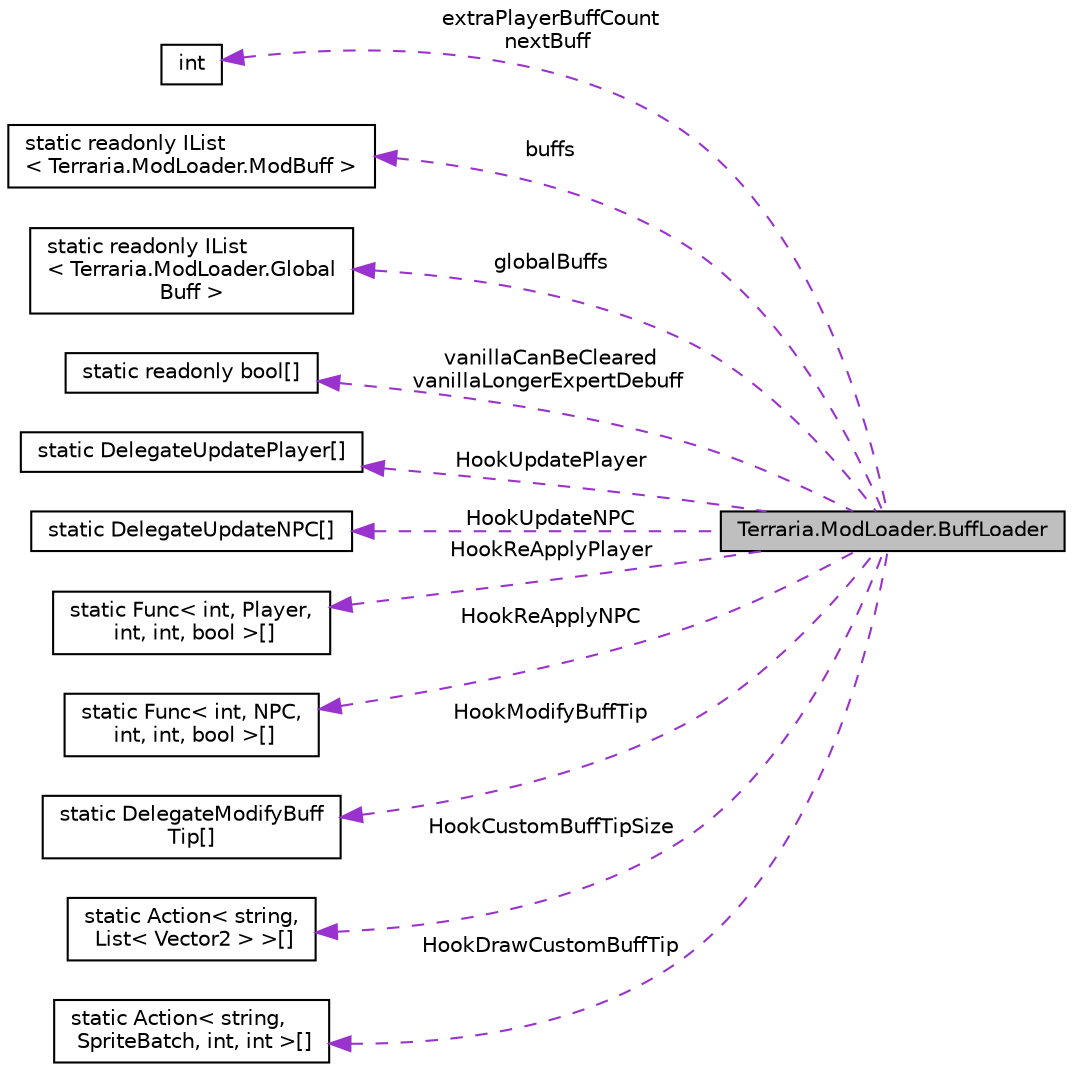 digraph "Terraria.ModLoader.BuffLoader"
{
 // LATEX_PDF_SIZE
  edge [fontname="Helvetica",fontsize="10",labelfontname="Helvetica",labelfontsize="10"];
  node [fontname="Helvetica",fontsize="10",shape=record];
  rankdir="LR";
  Node1 [label="Terraria.ModLoader.BuffLoader",height=0.2,width=0.4,color="black", fillcolor="grey75", style="filled", fontcolor="black",tooltip="This serves as the central class from which buff-related functions are supported and carried out."];
  Node2 -> Node1 [dir="back",color="darkorchid3",fontsize="10",style="dashed",label=" extraPlayerBuffCount\nnextBuff" ,fontname="Helvetica"];
  Node2 [label="int",height=0.2,width=0.4,color="black", fillcolor="white", style="filled",tooltip=" "];
  Node3 -> Node1 [dir="back",color="darkorchid3",fontsize="10",style="dashed",label=" buffs" ,fontname="Helvetica"];
  Node3 [label="static readonly IList\l\< Terraria.ModLoader.ModBuff \>",height=0.2,width=0.4,color="black", fillcolor="white", style="filled",tooltip=" "];
  Node4 -> Node1 [dir="back",color="darkorchid3",fontsize="10",style="dashed",label=" globalBuffs" ,fontname="Helvetica"];
  Node4 [label="static readonly IList\l\< Terraria.ModLoader.Global\lBuff \>",height=0.2,width=0.4,color="black", fillcolor="white", style="filled",tooltip=" "];
  Node5 -> Node1 [dir="back",color="darkorchid3",fontsize="10",style="dashed",label=" vanillaCanBeCleared\nvanillaLongerExpertDebuff" ,fontname="Helvetica"];
  Node5 [label="static readonly bool[]",height=0.2,width=0.4,color="black", fillcolor="white", style="filled",tooltip=" "];
  Node6 -> Node1 [dir="back",color="darkorchid3",fontsize="10",style="dashed",label=" HookUpdatePlayer" ,fontname="Helvetica"];
  Node6 [label="static DelegateUpdatePlayer[]",height=0.2,width=0.4,color="black", fillcolor="white", style="filled",tooltip=" "];
  Node7 -> Node1 [dir="back",color="darkorchid3",fontsize="10",style="dashed",label=" HookUpdateNPC" ,fontname="Helvetica"];
  Node7 [label="static DelegateUpdateNPC[]",height=0.2,width=0.4,color="black", fillcolor="white", style="filled",tooltip=" "];
  Node8 -> Node1 [dir="back",color="darkorchid3",fontsize="10",style="dashed",label=" HookReApplyPlayer" ,fontname="Helvetica"];
  Node8 [label="static Func\< int, Player,\l int, int, bool \>[]",height=0.2,width=0.4,color="black", fillcolor="white", style="filled",tooltip=" "];
  Node9 -> Node1 [dir="back",color="darkorchid3",fontsize="10",style="dashed",label=" HookReApplyNPC" ,fontname="Helvetica"];
  Node9 [label="static Func\< int, NPC,\l int, int, bool \>[]",height=0.2,width=0.4,color="black", fillcolor="white", style="filled",tooltip=" "];
  Node10 -> Node1 [dir="back",color="darkorchid3",fontsize="10",style="dashed",label=" HookModifyBuffTip" ,fontname="Helvetica"];
  Node10 [label="static DelegateModifyBuff\lTip[]",height=0.2,width=0.4,color="black", fillcolor="white", style="filled",tooltip=" "];
  Node11 -> Node1 [dir="back",color="darkorchid3",fontsize="10",style="dashed",label=" HookCustomBuffTipSize" ,fontname="Helvetica"];
  Node11 [label="static Action\< string,\l List\< Vector2 \> \>[]",height=0.2,width=0.4,color="black", fillcolor="white", style="filled",tooltip=" "];
  Node12 -> Node1 [dir="back",color="darkorchid3",fontsize="10",style="dashed",label=" HookDrawCustomBuffTip" ,fontname="Helvetica"];
  Node12 [label="static Action\< string,\l SpriteBatch, int, int \>[]",height=0.2,width=0.4,color="black", fillcolor="white", style="filled",tooltip=" "];
}
